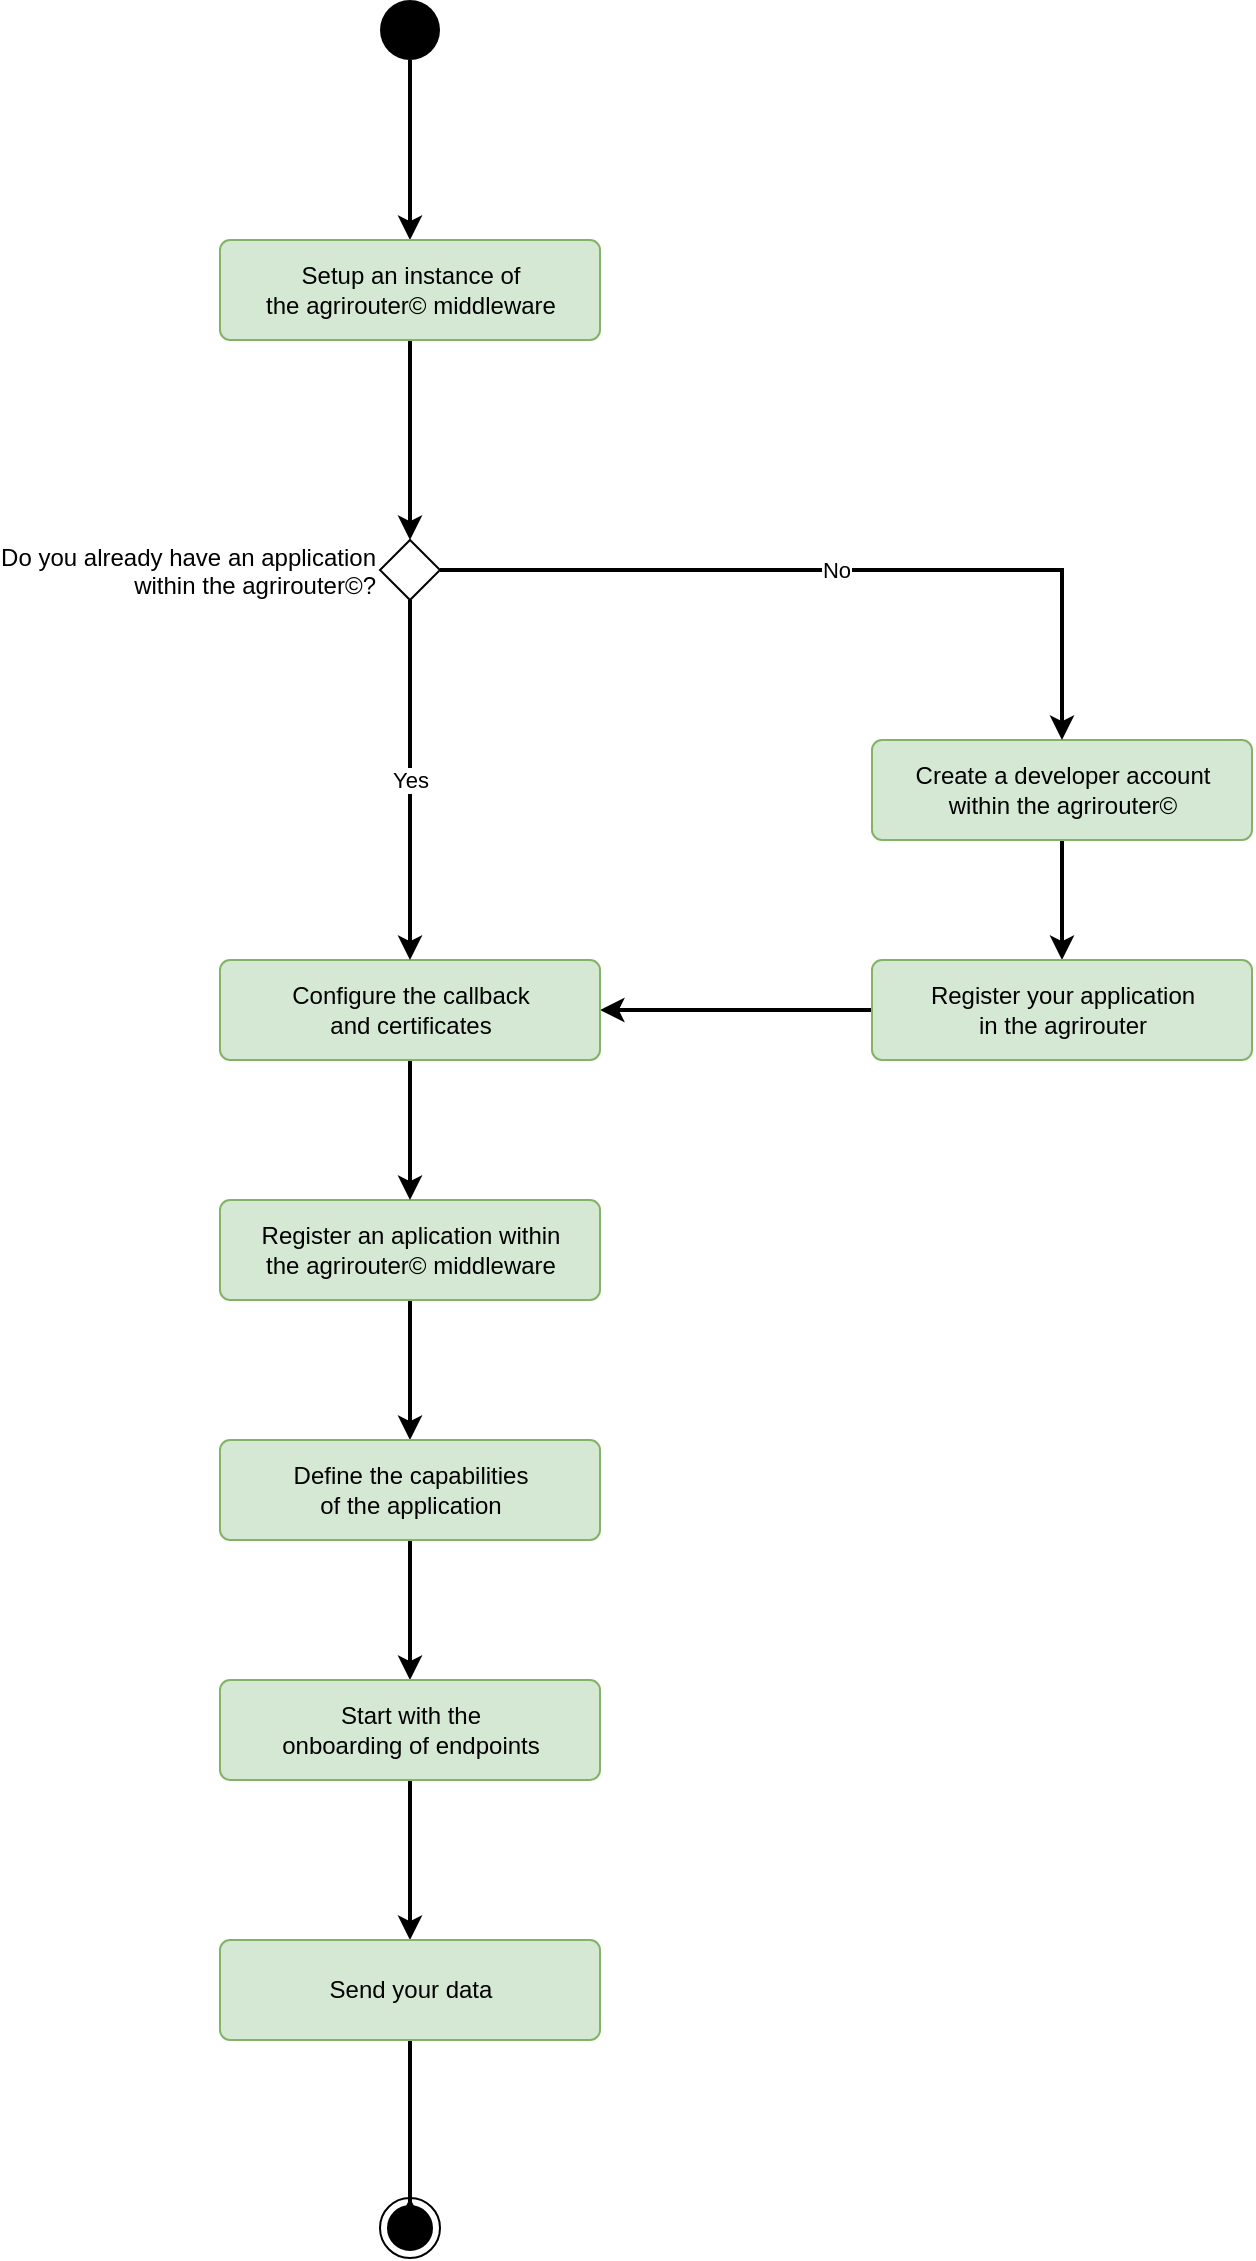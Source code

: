 <mxfile version="14.9.6" type="device"><diagram id="Vhw0M6h-XTWHY7HB8RAl" name="Seite-1"><mxGraphModel dx="1420" dy="1885" grid="1" gridSize="10" guides="1" tooltips="1" connect="1" arrows="1" fold="1" page="1" pageScale="1" pageWidth="827" pageHeight="1169" math="0" shadow="0"><root><mxCell id="0"/><mxCell id="1" parent="0"/><mxCell id="s14bx2b4gjmuf4UpMLVe-8" style="edgeStyle=orthogonalEdgeStyle;rounded=0;orthogonalLoop=1;jettySize=auto;html=1;strokeWidth=2;" edge="1" parent="1" source="s14bx2b4gjmuf4UpMLVe-6" target="s14bx2b4gjmuf4UpMLVe-7"><mxGeometry relative="1" as="geometry"/></mxCell><mxCell id="s14bx2b4gjmuf4UpMLVe-6" value="" style="ellipse;fillColor=#000000;strokeColor=none;" vertex="1" parent="1"><mxGeometry x="384" y="40" width="30" height="30" as="geometry"/></mxCell><mxCell id="s14bx2b4gjmuf4UpMLVe-19" style="edgeStyle=orthogonalEdgeStyle;rounded=0;orthogonalLoop=1;jettySize=auto;html=1;entryX=0.5;entryY=0;entryDx=0;entryDy=0;strokeWidth=2;" edge="1" parent="1" source="s14bx2b4gjmuf4UpMLVe-7" target="s14bx2b4gjmuf4UpMLVe-18"><mxGeometry relative="1" as="geometry"/></mxCell><mxCell id="s14bx2b4gjmuf4UpMLVe-7" value="Setup an instance of &lt;br&gt;the agrirouter© middleware" style="html=1;align=center;verticalAlign=middle;rounded=1;absoluteArcSize=1;arcSize=10;dashed=0;fillColor=#d5e8d4;strokeColor=#82b366;horizontal=1;" vertex="1" parent="1"><mxGeometry x="304" y="160" width="190" height="50" as="geometry"/></mxCell><mxCell id="s14bx2b4gjmuf4UpMLVe-12" style="edgeStyle=orthogonalEdgeStyle;rounded=0;orthogonalLoop=1;jettySize=auto;html=1;strokeWidth=2;" edge="1" parent="1" source="s14bx2b4gjmuf4UpMLVe-9" target="s14bx2b4gjmuf4UpMLVe-11"><mxGeometry relative="1" as="geometry"/></mxCell><mxCell id="s14bx2b4gjmuf4UpMLVe-9" value="Register an aplication within &lt;br&gt;the agrirouter© middleware" style="html=1;align=center;verticalAlign=middle;rounded=1;absoluteArcSize=1;arcSize=10;dashed=0;fillColor=#d5e8d4;strokeColor=#82b366;horizontal=1;" vertex="1" parent="1"><mxGeometry x="304" y="640" width="190" height="50" as="geometry"/></mxCell><mxCell id="s14bx2b4gjmuf4UpMLVe-14" style="edgeStyle=orthogonalEdgeStyle;rounded=0;orthogonalLoop=1;jettySize=auto;html=1;entryX=0.5;entryY=0;entryDx=0;entryDy=0;strokeWidth=2;" edge="1" parent="1" source="s14bx2b4gjmuf4UpMLVe-11" target="s14bx2b4gjmuf4UpMLVe-13"><mxGeometry relative="1" as="geometry"/></mxCell><mxCell id="s14bx2b4gjmuf4UpMLVe-11" value="Define the capabilities &lt;br&gt;of the application" style="html=1;align=center;verticalAlign=middle;rounded=1;absoluteArcSize=1;arcSize=10;dashed=0;fillColor=#d5e8d4;strokeColor=#82b366;horizontal=1;" vertex="1" parent="1"><mxGeometry x="304" y="760" width="190" height="50" as="geometry"/></mxCell><mxCell id="s14bx2b4gjmuf4UpMLVe-26" style="edgeStyle=orthogonalEdgeStyle;rounded=0;orthogonalLoop=1;jettySize=auto;html=1;entryX=0.5;entryY=0;entryDx=0;entryDy=0;strokeWidth=2;" edge="1" parent="1" source="s14bx2b4gjmuf4UpMLVe-13" target="s14bx2b4gjmuf4UpMLVe-25"><mxGeometry relative="1" as="geometry"/></mxCell><mxCell id="s14bx2b4gjmuf4UpMLVe-13" value="Start with the &lt;br&gt;onboarding of endpoints" style="html=1;align=center;verticalAlign=middle;rounded=1;absoluteArcSize=1;arcSize=10;dashed=0;fillColor=#d5e8d4;strokeColor=#82b366;horizontal=1;" vertex="1" parent="1"><mxGeometry x="304" y="880" width="190" height="50" as="geometry"/></mxCell><mxCell id="s14bx2b4gjmuf4UpMLVe-21" style="edgeStyle=orthogonalEdgeStyle;rounded=0;orthogonalLoop=1;jettySize=auto;html=1;entryX=0.5;entryY=0;entryDx=0;entryDy=0;strokeWidth=2;" edge="1" parent="1" source="s14bx2b4gjmuf4UpMLVe-15" target="s14bx2b4gjmuf4UpMLVe-16"><mxGeometry relative="1" as="geometry"/></mxCell><mxCell id="s14bx2b4gjmuf4UpMLVe-15" value="Create a developer account &lt;br&gt;within the agrirouter©" style="html=1;align=center;verticalAlign=middle;rounded=1;absoluteArcSize=1;arcSize=10;dashed=0;fillColor=#d5e8d4;strokeColor=#82b366;horizontal=1;" vertex="1" parent="1"><mxGeometry x="630" y="410" width="190" height="50" as="geometry"/></mxCell><mxCell id="s14bx2b4gjmuf4UpMLVe-22" style="edgeStyle=orthogonalEdgeStyle;rounded=0;orthogonalLoop=1;jettySize=auto;html=1;strokeWidth=2;" edge="1" parent="1" source="s14bx2b4gjmuf4UpMLVe-16" target="s14bx2b4gjmuf4UpMLVe-17"><mxGeometry relative="1" as="geometry"/></mxCell><mxCell id="s14bx2b4gjmuf4UpMLVe-16" value="Register your application &lt;br&gt;in the agrirouter" style="html=1;align=center;verticalAlign=middle;rounded=1;absoluteArcSize=1;arcSize=10;dashed=0;fillColor=#d5e8d4;strokeColor=#82b366;horizontal=1;" vertex="1" parent="1"><mxGeometry x="630" y="520" width="190" height="50" as="geometry"/></mxCell><mxCell id="s14bx2b4gjmuf4UpMLVe-24" style="edgeStyle=orthogonalEdgeStyle;rounded=0;orthogonalLoop=1;jettySize=auto;html=1;entryX=0.5;entryY=0;entryDx=0;entryDy=0;strokeWidth=2;" edge="1" parent="1" source="s14bx2b4gjmuf4UpMLVe-17" target="s14bx2b4gjmuf4UpMLVe-9"><mxGeometry relative="1" as="geometry"/></mxCell><mxCell id="s14bx2b4gjmuf4UpMLVe-17" value="Configure the callback &lt;br&gt;and certificates" style="html=1;align=center;verticalAlign=middle;rounded=1;absoluteArcSize=1;arcSize=10;dashed=0;fillColor=#d5e8d4;strokeColor=#82b366;horizontal=1;" vertex="1" parent="1"><mxGeometry x="304" y="520" width="190" height="50" as="geometry"/></mxCell><mxCell id="s14bx2b4gjmuf4UpMLVe-20" value="No" style="edgeStyle=orthogonalEdgeStyle;rounded=0;orthogonalLoop=1;jettySize=auto;html=1;entryX=0.5;entryY=0;entryDx=0;entryDy=0;strokeWidth=2;" edge="1" parent="1" source="s14bx2b4gjmuf4UpMLVe-18" target="s14bx2b4gjmuf4UpMLVe-15"><mxGeometry relative="1" as="geometry"/></mxCell><mxCell id="s14bx2b4gjmuf4UpMLVe-23" value="Yes" style="edgeStyle=orthogonalEdgeStyle;rounded=0;orthogonalLoop=1;jettySize=auto;html=1;strokeWidth=2;" edge="1" parent="1" source="s14bx2b4gjmuf4UpMLVe-18" target="s14bx2b4gjmuf4UpMLVe-17"><mxGeometry relative="1" as="geometry"/></mxCell><mxCell id="s14bx2b4gjmuf4UpMLVe-18" value="Do you already have an application &#10;within the agrirouter©?" style="rhombus;verticalAlign=middle;align=right;labelPosition=left;verticalLabelPosition=middle;" vertex="1" parent="1"><mxGeometry x="384" y="310" width="30" height="30" as="geometry"/></mxCell><mxCell id="s14bx2b4gjmuf4UpMLVe-29" style="edgeStyle=orthogonalEdgeStyle;rounded=0;orthogonalLoop=1;jettySize=auto;html=1;entryX=0.5;entryY=0;entryDx=0;entryDy=0;strokeWidth=2;" edge="1" parent="1" source="s14bx2b4gjmuf4UpMLVe-25" target="s14bx2b4gjmuf4UpMLVe-28"><mxGeometry relative="1" as="geometry"><Array as="points"><mxPoint x="399" y="1140"/><mxPoint x="399" y="1140"/></Array></mxGeometry></mxCell><mxCell id="s14bx2b4gjmuf4UpMLVe-25" value="Send your data" style="html=1;align=center;verticalAlign=middle;rounded=1;absoluteArcSize=1;arcSize=10;dashed=0;fillColor=#d5e8d4;strokeColor=#82b366;horizontal=1;" vertex="1" parent="1"><mxGeometry x="304" y="1010" width="190" height="50" as="geometry"/></mxCell><mxCell id="s14bx2b4gjmuf4UpMLVe-28" value="" style="ellipse;html=1;shape=endState;fillColor=#000000;strokeColor=#000000;align=left;verticalAlign=middle;" vertex="1" parent="1"><mxGeometry x="384" y="1139" width="30" height="30" as="geometry"/></mxCell></root></mxGraphModel></diagram></mxfile>